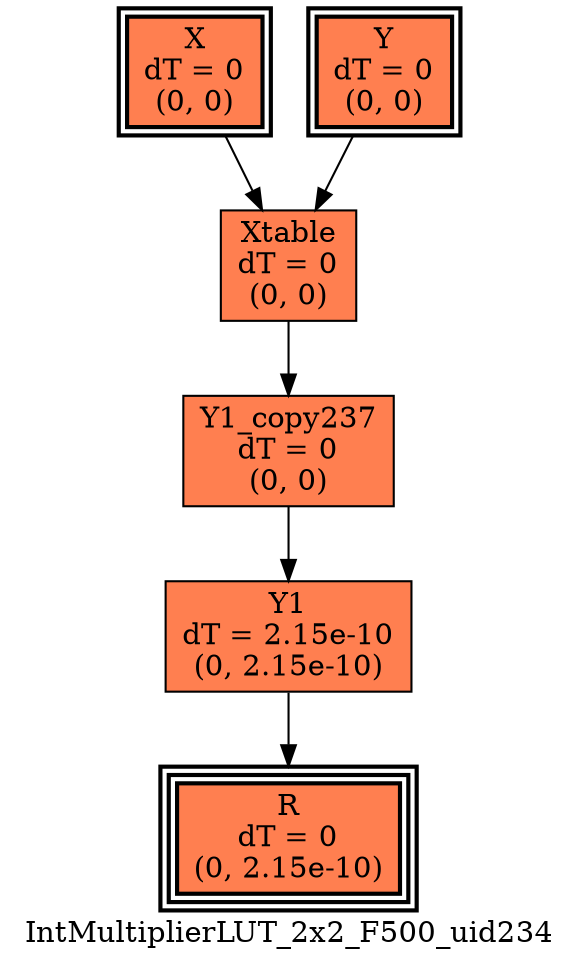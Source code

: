 digraph IntMultiplierLUT_2x2_F500_uid234
{
	//graph drawing options
	label=IntMultiplierLUT_2x2_F500_uid234;
	labelloc=bottom;
	labeljust=right;
	ratio=auto;
	nodesep=0.25;
	ranksep=0.5;

	//input/output signals of operator IntMultiplierLUT_2x2_F500_uid234
	X__IntMultiplierLUT_2x2_F500_uid234 [ label="X\ndT = 0\n(0, 0)", shape=box, color=black, style="bold, filled", fillcolor=coral, peripheries=2 ];
	Y__IntMultiplierLUT_2x2_F500_uid234 [ label="Y\ndT = 0\n(0, 0)", shape=box, color=black, style="bold, filled", fillcolor=coral, peripheries=2 ];
	R__IntMultiplierLUT_2x2_F500_uid234 [ label="R\ndT = 0\n(0, 2.15e-10)", shape=box, color=black, style="bold, filled", fillcolor=coral, peripheries=3 ];
	{rank=same X__IntMultiplierLUT_2x2_F500_uid234, Y__IntMultiplierLUT_2x2_F500_uid234};
	{rank=same R__IntMultiplierLUT_2x2_F500_uid234};
	//internal signals of operator IntMultiplierLUT_2x2_F500_uid234
	Xtable__IntMultiplierLUT_2x2_F500_uid234 [ label="Xtable\ndT = 0\n(0, 0)", shape=box, color=black, style=filled, fillcolor=coral, peripheries=1 ];
	Y1__IntMultiplierLUT_2x2_F500_uid234 [ label="Y1\ndT = 2.15e-10\n(0, 2.15e-10)", shape=box, color=black, style=filled, fillcolor=coral, peripheries=1 ];
	Y1_copy237__IntMultiplierLUT_2x2_F500_uid234 [ label="Y1_copy237\ndT = 0\n(0, 0)", shape=box, color=black, style=filled, fillcolor=coral, peripheries=1 ];

	//subcomponents of operator IntMultiplierLUT_2x2_F500_uid234

	//input and internal signal connections of operator IntMultiplierLUT_2x2_F500_uid234
	X__IntMultiplierLUT_2x2_F500_uid234 -> Xtable__IntMultiplierLUT_2x2_F500_uid234 [ arrowhead=normal, arrowsize=1.0, arrowtail=normal, color=black, dir=forward  ];
	Y__IntMultiplierLUT_2x2_F500_uid234 -> Xtable__IntMultiplierLUT_2x2_F500_uid234 [ arrowhead=normal, arrowsize=1.0, arrowtail=normal, color=black, dir=forward  ];
	Xtable__IntMultiplierLUT_2x2_F500_uid234 -> Y1_copy237__IntMultiplierLUT_2x2_F500_uid234 [ arrowhead=normal, arrowsize=1.0, arrowtail=normal, color=black, dir=forward  ];
	Y1__IntMultiplierLUT_2x2_F500_uid234 -> R__IntMultiplierLUT_2x2_F500_uid234 [ arrowhead=normal, arrowsize=1.0, arrowtail=normal, color=black, dir=forward  ];
	Y1_copy237__IntMultiplierLUT_2x2_F500_uid234 -> Y1__IntMultiplierLUT_2x2_F500_uid234 [ arrowhead=normal, arrowsize=1.0, arrowtail=normal, color=black, dir=forward  ];
}

